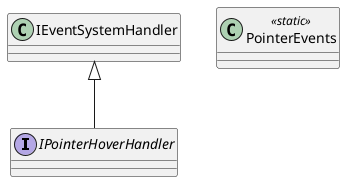 @startuml
interface IPointerHoverHandler {
}
class PointerEvents <<static>> {
}
IEventSystemHandler <|-- IPointerHoverHandler
@enduml
